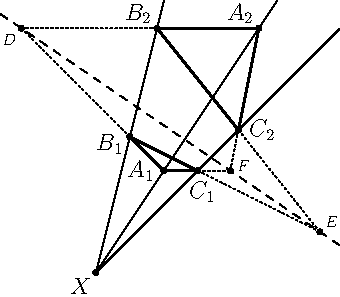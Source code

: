import geometry;

size(6cm);

point X = (0, 0);
point
    A1 = (2, 3), B1 = (1, 4), C1 = (3, 3),
    A2 = X + (A1-X) * 2.4,
    B2 = X + (B1-X) * 1.8,
    C2 = X + (C1-X) * 1.4;

point
    D = extension(A1, B1, A2, B2),
    E = extension(B1, C1, B2, C2),
    F = extension(C1, A1, C2, A2);

draw(line(X, A1, extendA=false));
draw(line(X, B1, extendA=false));
draw(line(X, C1, extendA=false));

pen dashed2 = linetype(new real[] {2, 3});

draw(line(B1, D, extendA=false, extendB=false), p=dashed2);
draw(line(B2, D, extendA=false, extendB=false), p=dashed2);
draw(line(C1, E, extendA=false, extendB=false), p=dashed2);
draw(line(C2, E, extendA=false, extendB=false), p=dashed2);
draw(line(C1, F, extendA=false, extendB=false), p=dashed2);
draw(line(C2, F, extendA=false, extendB=false), p=dashed2);

draw(triangle(A1, B1, C1), linewidth(1));
draw(triangle(A2, B2, C2), linewidth(1));

draw(line(D, E), dashed);

dot(Label("$X$", X, SW));

dot(Label("$A_1$", A1, 1.3W));
dot(Label("$B_1$", B1, WSW));
dot(Label("$C_1$", C1, 0.8S+0.8SSE));
dot(Label("$A_2$", A2, NW));
dot(Label("$B_2$", B2, NW));
dot(Label("$C_2$", C2, 1.5plain.E));
dot(Label(scale(0.7) * "$D$", D, SW));
dot(Label(scale(0.7) * "$E$", E, NE));
dot(Label(scale(0.7) * "$F$", F, ENE));

